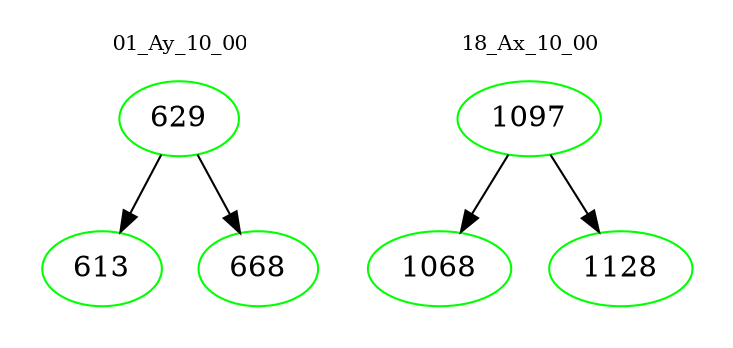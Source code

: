 digraph{
subgraph cluster_0 {
color = white
label = "01_Ay_10_00";
fontsize=10;
T0_629 [label="629", color="green"]
T0_629 -> T0_613 [color="black"]
T0_613 [label="613", color="green"]
T0_629 -> T0_668 [color="black"]
T0_668 [label="668", color="green"]
}
subgraph cluster_1 {
color = white
label = "18_Ax_10_00";
fontsize=10;
T1_1097 [label="1097", color="green"]
T1_1097 -> T1_1068 [color="black"]
T1_1068 [label="1068", color="green"]
T1_1097 -> T1_1128 [color="black"]
T1_1128 [label="1128", color="green"]
}
}
